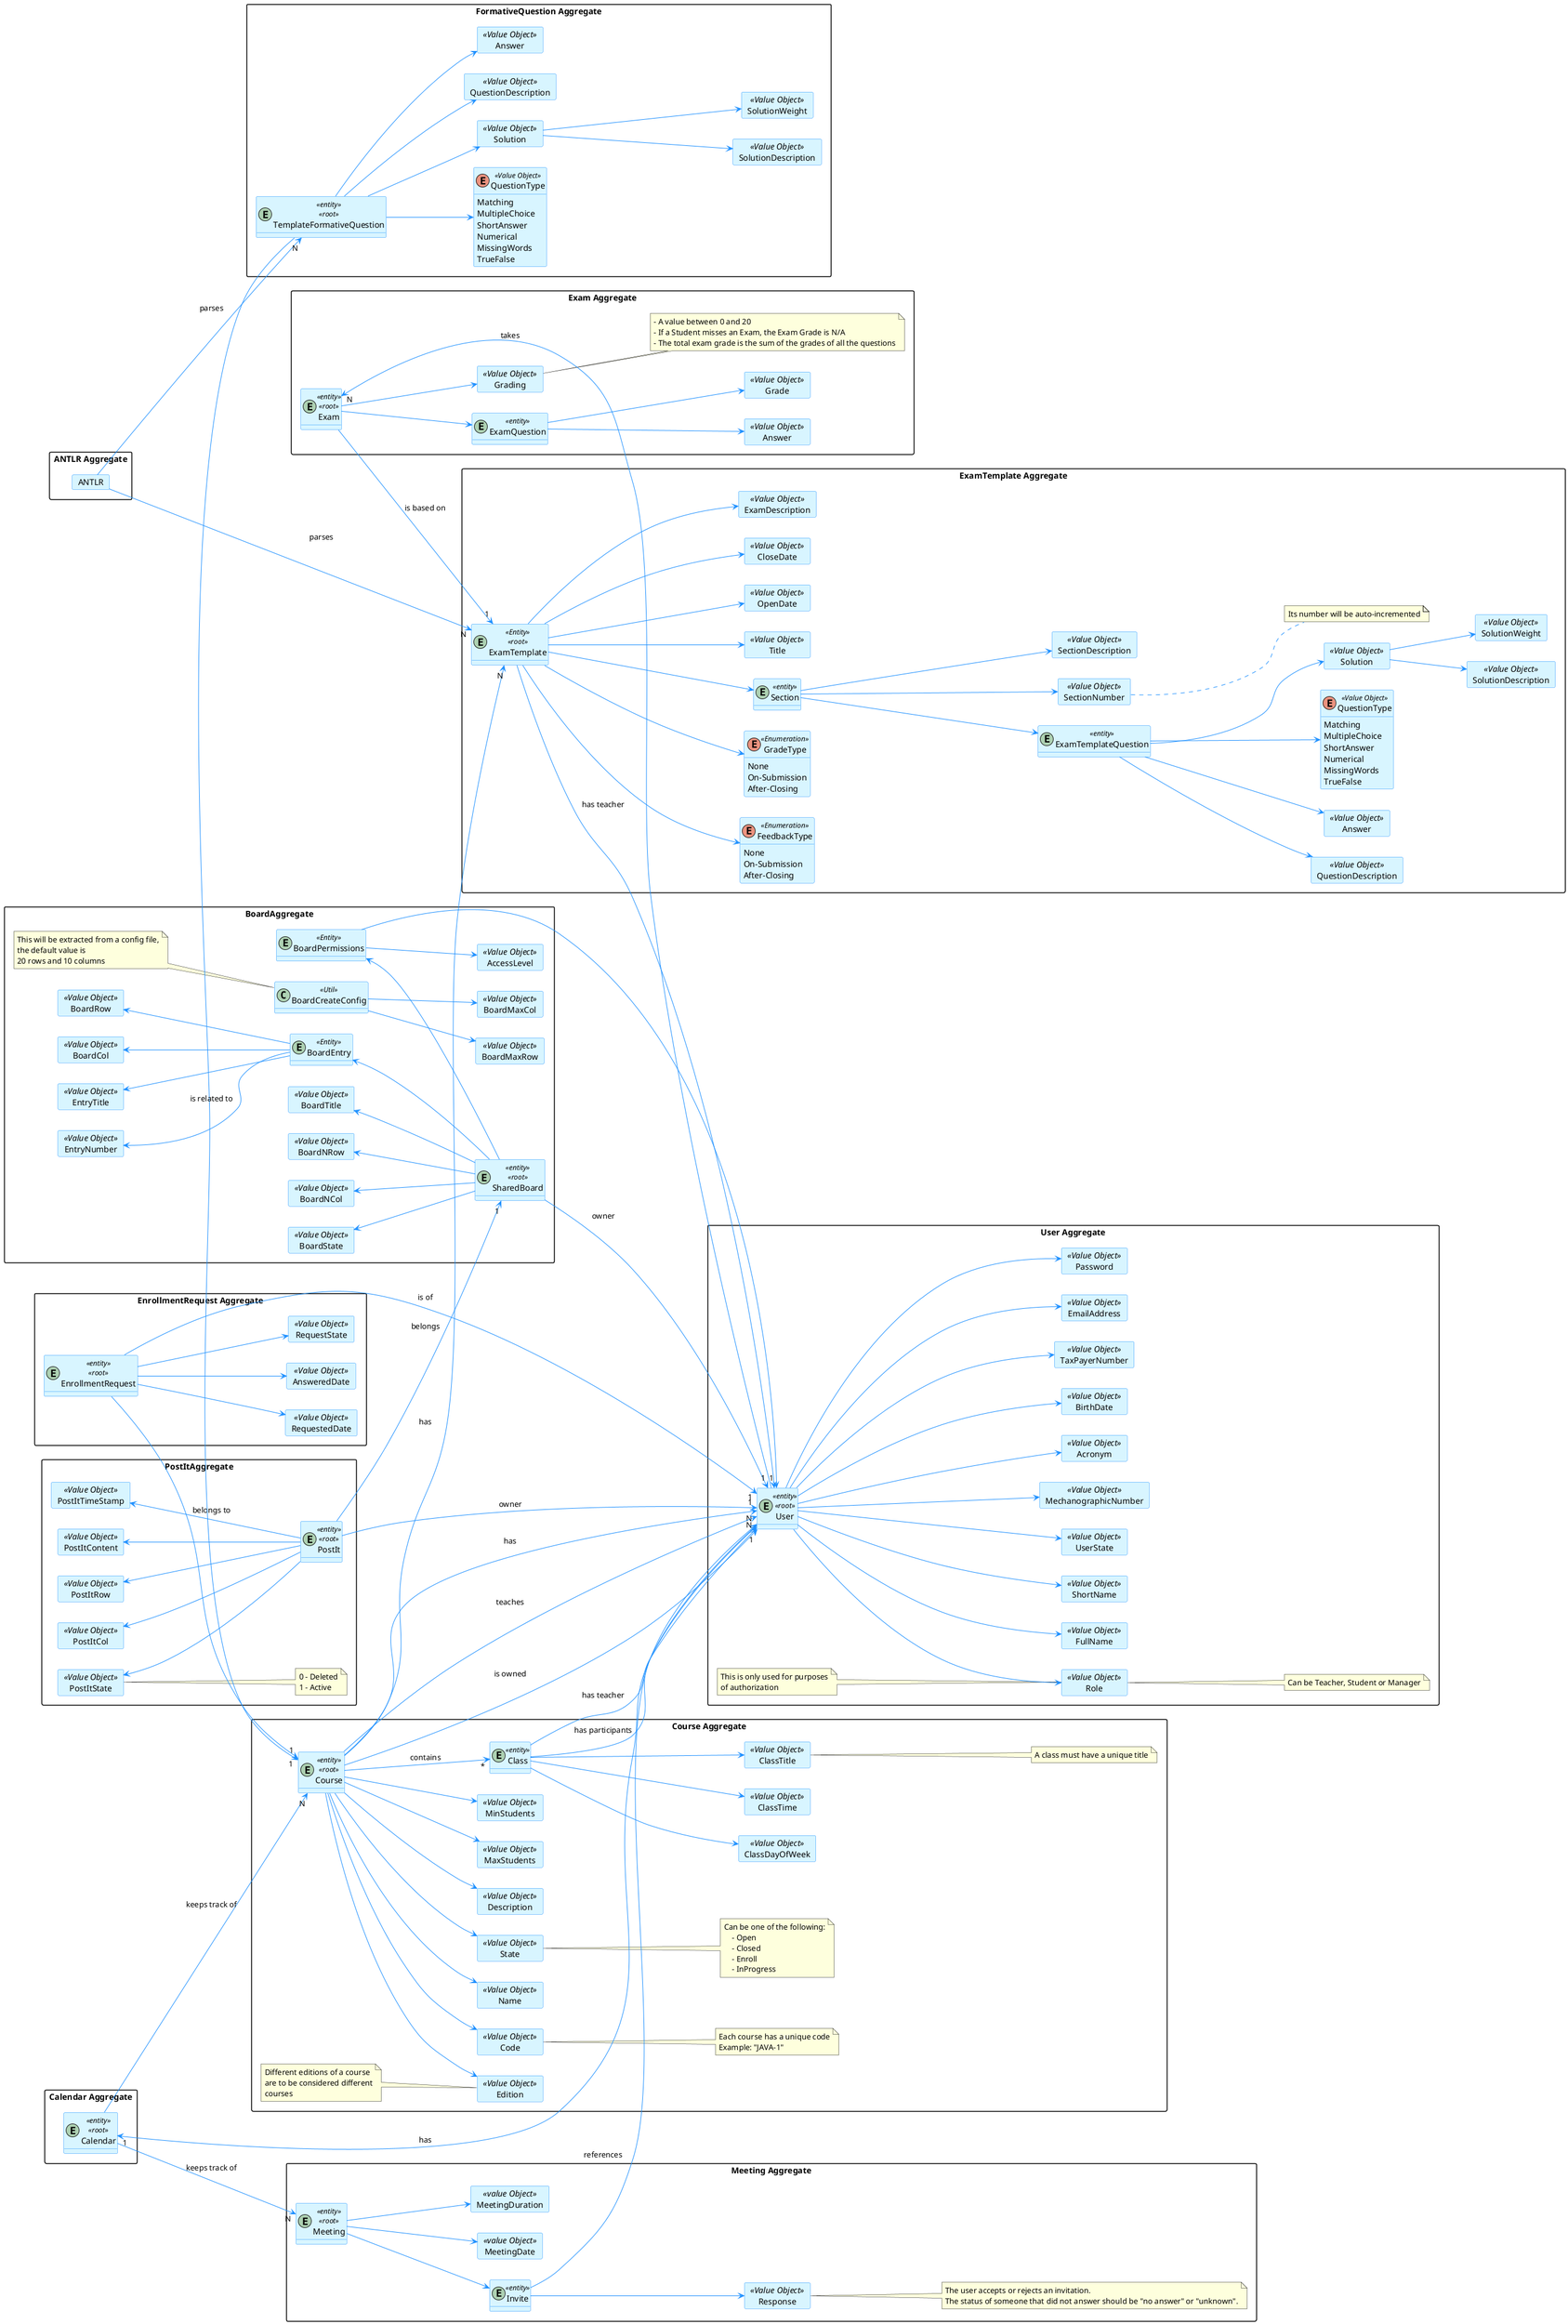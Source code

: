 @startuml
hide methods
left to right direction

skinparam classAttributeIconSize 0

skinparam class {
    LifeLineBorderColor DodgerBlue
    LifeLineBackgroundColor APPLICATION
    BackgroundColor #D8F5FF
    ArrowColor DodgerBlue
    BorderColor DodgerBlue
}

skinparam packageStyle rectangle

skinparam card {
    LifeLineBorderColor DodgerBlue
    LifeLineBackgroundColor APPLICATION
    BackgroundColor #D8F5FF
    ArrowColor DodgerBlue
    BorderColor DodgerBlue
}

package "User Aggregate" {
    entity User <<entity>><<root>>

'User value objects
    card EmailAddress <<Value Object>>{
    }
    card Password <<Value Object>>{
    }
    card FullName <<Value Object>>{
    }
    card ShortName <<Value Object>>{
    }
    card UserState <<Value Object>>{
    }
    card MechanographicNumber <<Value Object>>{
    }
    card Acronym <<Value Object>> {
    }
    card BirthDate <<Value Object>> {
    }
    card TaxPayerNumber <<Value Object>> {
    }
    card Role <<Value Object>> {
    }
    note right of Role: Can be Teacher, Student or Manager

    User --> EmailAddress
    User --> Password
    User --> FullName
    User --> ShortName
    User --> Role
    User --> UserState
    User --> MechanographicNumber
    User --> Acronym
    User --> BirthDate
    User --> TaxPayerNumber

    note left of Role
        This is only used for purposes
        of authorization
    end note
}

package "Course Aggregate" {
    entity Course <<entity>><<root>>

    'Course value objects
    card Code <<Value Object>> {
    }
    card Name <<Value Object>>{
    }
    card State <<Value Object>>{
    }
    card Description <<Value Object>>{
    }
    card MaxStudents <<Value Object>>{
    }
    card MinStudents <<Value Object>>{
    }
    card Edition <<Value Object>>{
    }

    Course --> Name
    Course --> State
    Course --> Description
    Course --> MaxStudents
    Course --> MinStudents
    Course --> Code
    Course --> Edition

    note right of State
        Can be one of the following:
            - Open
            - Closed
            - Enroll
            - InProgress
    end note

    note right of Code
        Each course has a unique code
        Example: "JAVA-1"
    end note

    note left of Edition
        Different editions of a course
        are to be considered different
        courses
    end note

    entity Class <<entity>>

    card ClassTime <<Value Object>>{
    }

    card ClassTitle <<Value Object>>{
    }

    card ClassDayOfWeek <<Value Object>>{
    }

        note right of ClassTitle
            A class must have a unique title
        end note

    Class --> ClassTime
    Class --> ClassTitle
    Class --> ClassDayOfWeek
    Course --> "*" Class : contains

}

package "EnrollmentRequest Aggregate" {
    entity EnrollmentRequest <<entity>><<root>>

    card RequestedDate <<Value Object>> {
    }

    card AnsweredDate <<Value Object>> {
    }

    card RequestState <<Value Object>>{
    }

    EnrollmentRequest --> RequestedDate
    EnrollmentRequest --> AnsweredDate
    EnrollmentRequest --> RequestState

}

package "Calendar Aggregate" {
    entity Calendar <<entity>><<root>>
}

package "ExamTemplate Aggregate" {
    entity ExamTemplate <<Entity>> <<root>> {
    }

    card Title <<Value Object>> {
    }

    card OpenDate <<Value Object>> {
    }

    card CloseDate <<Value Object>> {
    }

    card ExamDescription <<Value Object>> {
    }

    enum FeedbackType <<Enumeration>> {
        None
        On-Submission
        After-Closing
    }

    enum GradeType <<Enumeration>> {
        None
        On-Submission
        After-Closing
    }

    entity Section <<entity>> {
    }

    card SectionNumber <<Value Object>> {
    }

    card SectionDescription <<Value Object>> {
    }

    entity ExamTemplateQuestion <<entity>> {
    }

    card Solution <<Value Object>> {
    }

    card SolutionDescription <<Value Object>> {
    }

    card SolutionWeight <<Value Object>> {
    }

    card QuestionDescription <<Value Object>> {
    }

    card Answer <<Value Object>> {
    }

    enum QuestionType <<Value Object>> {
        Matching
        MultipleChoice
        ShortAnswer
        Numerical
        MissingWords
        TrueFalse
        }

    ExamTemplate --> Title
    ExamTemplate --> OpenDate
    ExamTemplate --> CloseDate
    ExamTemplate --> Section
    ExamTemplate --> FeedbackType
    ExamTemplate --> GradeType
    ExamTemplate --> ExamDescription

    Section --> SectionDescription
    Section --> ExamTemplateQuestion
    Section --> SectionNumber

    note right of SectionNumber
        Its number will be auto-incremented
    end note

    ExamTemplateQuestion --> QuestionType
    ExamTemplateQuestion --> QuestionDescription
    ExamTemplateQuestion --> Answer
    ExamTemplateQuestion --> Solution

    Solution --> SolutionDescription
    Solution --> SolutionWeight
}


package "ANTLR Aggregate" {
    card ANTLR {
    }
}

' added
package "FormativeQuestion Aggregate" {
    entity TemplateFormativeQuestion <<entity>> <<root>> {
    }

    card Solution <<Value Object>> {
    }

    card SolutionDescription <<Value Object>> {
    }

    card SolutionWeight <<Value Object>> {
    }

    card QuestionDescription <<Value Object>> {
    }

    card Answer <<Value Object>> {
    }

    enum QuestionType <<Value Object>> {
        Matching
        MultipleChoice
        ShortAnswer
        Numerical
        MissingWords
        TrueFalse
    }

    TemplateFormativeQuestion --> Solution
    TemplateFormativeQuestion --> QuestionType
    TemplateFormativeQuestion --> QuestionDescription
    TemplateFormativeQuestion --> Answer

    Solution --> SolutionDescription
    Solution --> SolutionWeight
}
' end added

package "Exam Aggregate" {
    entity Exam <<entity>> <<root>> {
    }
    entity ExamQuestion <<entity>> {
    }
    card Answer <<Value Object>> {
    }
    card Grade <<Value Object>> {
    }
    card Grading <<Value Object>>{
    }

    Exam --> Grading
    Exam --> ExamQuestion

    ExamQuestion --> Answer
    ExamQuestion --> Grade

    note right of Grading
        - A value between 0 and 20
        - If a Student misses an Exam, the Exam Grade is N/A
        - The total exam grade is the sum of the grades of all the questions
    end note
}

package "Meeting Aggregate" {
    entity Meeting <<entity>><<root>>

    card MeetingDate <<value Object>>{
    }
    card MeetingDuration <<value Object>>{
    }

    entity Invite <<entity>>

    card Response <<Value Object>>{
        }

    note right of Response
        The user accepts or rejects an invitation.
        The status of someone that did not answer should be "no answer" or "unknown".
    end note

    Invite --> Response

    Meeting --> MeetingDate
    Meeting --> MeetingDuration
    Meeting --> Invite
}

package PostItAggregate {
    entity PostIt <<entity>><<root>>
    card PostItContent <<Value Object>>{
    }

    card PostItRow <<Value Object>>{
    }
    card PostItCol <<Value Object>>{
    }
    card PostItTimeStamp <<Value Object>>{
    }
    card PostItState <<Value Object>>{
    }

    note right of PostItState
        0 - Deleted
        1 - Active
    end note

    PostItContent <-- PostIt
    PostItRow <-- PostIt
    PostItCol <-- PostIt
    PostItTimeStamp <-- PostIt
    PostItState <-- PostIt
}

package BoardAggregate {
    entity SharedBoard <<entity>><<root>>
    card BoardTitle <<Value Object>>{
    }
    card BoardNRow <<Value Object>>{
    }
    card BoardNCol <<Value Object>>{
    }
    card BoardState <<Value Object>>{
    }
    card EntryTitle <<Value Object>>{
    }
    card EntryNumber <<Value Object>>{
    }

    BoardTitle <-- SharedBoard
    BoardNRow <-- SharedBoard
    BoardNCol <-- SharedBoard
    BoardState <-- SharedBoard

    entity BoardEntry <<Entity>>{
    }
    card BoardRow <<Value Object>>{
    }
    card BoardCol <<Value Object>>{
    }

    BoardEntry <-- SharedBoard
    BoardRow <-- BoardEntry
    BoardCol <-- BoardEntry
    EntryNumber <-- BoardEntry
    EntryTitle <-- BoardEntry


    entity BoardPermissions <<Entity>>
    card AccessLevel <<Value Object>>{
    }

    BoardPermissions <-- SharedBoard
    BoardPermissions --> User
    BoardPermissions --> AccessLevel

    class BoardCreateConfig <<Util>>

    note left of BoardCreateConfig
        This will be extracted from a config file,
        the default value is
        20 rows and 10 columns
    end note

    card BoardMaxRow <<Value Object>>{
    }
    card BoardMaxCol <<Value Object>>{
    }

    BoardCreateConfig --> BoardMaxRow
    BoardCreateConfig --> BoardMaxCol
}

    Course --> "1" User : is owned
    Course --> "N" User : has
    Course --> "N" User : teaches

    EnrollmentRequest --> "1" User : is of
    EnrollmentRequest --> "1" Course : belongs to

    Calendar --> "N" Course : keeps track of

    User --> "1" Calendar : has

    Class --> User : has participants
    Class --> User : has teacher
    ExamTemplate --> "1" User : has teacher
    Course --> "N" ExamTemplate : has
    Exam --> "1" ExamTemplate : is based on
    User --> "N" Exam : takes

    Calendar --> "N" Meeting : keeps track of
    Invite --> User : references

    PostIt --> "1" User :owner
    SharedBoard --> "1" User :owner
    PostIt --> "1" SharedBoard :belongs

    TemplateFormativeQuestion -> "1" Course : is related to

    ANTLR --> "N" TemplateFormativeQuestion : parses
    ANTLR --> "N" ExamTemplate : parses
@enduml